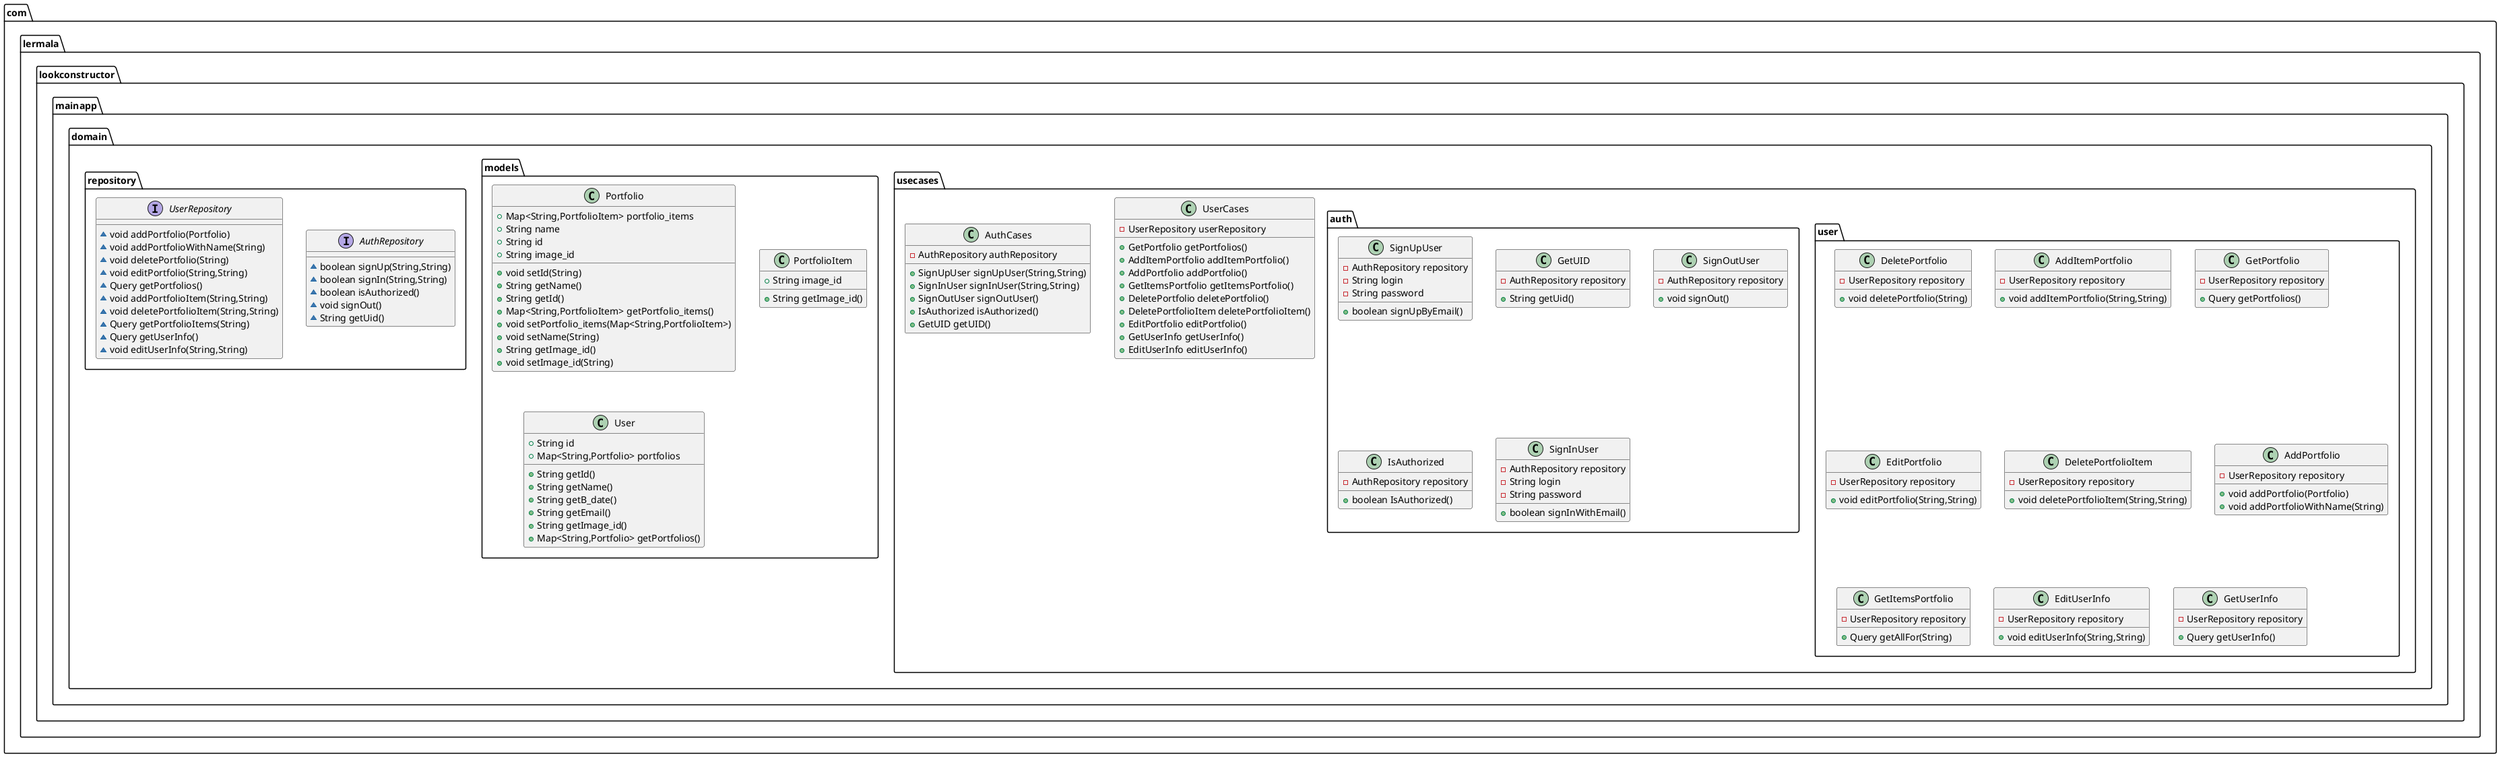 @startuml
class com.lermala.lookconstructor.mainapp.domain.usecases.user.DeletePortfolio {
- UserRepository repository
+ void deletePortfolio(String)
}
class com.lermala.lookconstructor.mainapp.domain.models.Portfolio {
+ Map<String,PortfolioItem> portfolio_items
+ String name
+ String id
+ String image_id
+ void setId(String)
+ String getName()
+ String getId()
+ Map<String,PortfolioItem> getPortfolio_items()
+ void setPortfolio_items(Map<String,PortfolioItem>)
+ void setName(String)
+ String getImage_id()
+ void setImage_id(String)
}
interface com.lermala.lookconstructor.mainapp.domain.repository.AuthRepository {
~ boolean signUp(String,String)
~ boolean signIn(String,String)
~ boolean isAuthorized()
~ void signOut()
~ String getUid()
}
class com.lermala.lookconstructor.mainapp.domain.usecases.user.AddItemPortfolio {
- UserRepository repository
+ void addItemPortfolio(String,String)
}
class com.lermala.lookconstructor.mainapp.domain.usecases.auth.SignUpUser {
- AuthRepository repository
- String login
- String password
+ boolean signUpByEmail()
}
class com.lermala.lookconstructor.mainapp.domain.usecases.user.GetPortfolio {
- UserRepository repository
+ Query getPortfolios()
}
class com.lermala.lookconstructor.mainapp.domain.usecases.UserCases {
- UserRepository userRepository
+ GetPortfolio getPortfolios()
+ AddItemPortfolio addItemPortfolio()
+ AddPortfolio addPortfolio()
+ GetItemsPortfolio getItemsPortfolio()
+ DeletePortfolio deletePortfolio()
+ DeletePortfolioItem deletePortfolioItem()
+ EditPortfolio editPortfolio()
+ GetUserInfo getUserInfo()
+ EditUserInfo editUserInfo()
}
interface com.lermala.lookconstructor.mainapp.domain.repository.UserRepository {
~ void addPortfolio(Portfolio)
~ void addPortfolioWithName(String)
~ void deletePortfolio(String)
~ void editPortfolio(String,String)
~ Query getPortfolios()
~ void addPortfolioItem(String,String)
~ void deletePortfolioItem(String,String)
~ Query getPortfolioItems(String)
~ Query getUserInfo()
~ void editUserInfo(String,String)
}
class com.lermala.lookconstructor.mainapp.domain.usecases.user.EditPortfolio {
- UserRepository repository
+ void editPortfolio(String,String)
}
class com.lermala.lookconstructor.mainapp.domain.usecases.user.DeletePortfolioItem {
- UserRepository repository
+ void deletePortfolioItem(String,String)
}
class com.lermala.lookconstructor.mainapp.domain.usecases.auth.GetUID {
- AuthRepository repository
+ String getUid()
}
class com.lermala.lookconstructor.mainapp.domain.usecases.auth.SignOutUser {
- AuthRepository repository
+ void signOut()
}
class com.lermala.lookconstructor.mainapp.domain.usecases.user.AddPortfolio {
- UserRepository repository
+ void addPortfolio(Portfolio)
+ void addPortfolioWithName(String)
}
class com.lermala.lookconstructor.mainapp.domain.usecases.user.GetItemsPortfolio {
- UserRepository repository
+ Query getAllFor(String)
}
class com.lermala.lookconstructor.mainapp.domain.usecases.auth.IsAuthorized {
- AuthRepository repository
+ boolean IsAuthorized()
}
class com.lermala.lookconstructor.mainapp.domain.models.PortfolioItem {
+ String image_id
+ String getImage_id()
}
class com.lermala.lookconstructor.mainapp.domain.usecases.user.EditUserInfo {
- UserRepository repository
+ void editUserInfo(String,String)
}
class com.lermala.lookconstructor.mainapp.domain.usecases.AuthCases {
- AuthRepository authRepository
+ SignUpUser signUpUser(String,String)
+ SignInUser signInUser(String,String)
+ SignOutUser signOutUser()
+ IsAuthorized isAuthorized()
+ GetUID getUID()
}
class com.lermala.lookconstructor.mainapp.domain.usecases.auth.SignInUser {
- AuthRepository repository
- String login
- String password
+ boolean signInWithEmail()
}
class com.lermala.lookconstructor.mainapp.domain.usecases.user.GetUserInfo {
- UserRepository repository
+ Query getUserInfo()
}
class com.lermala.lookconstructor.mainapp.domain.models.User {
+ String id
+ Map<String,Portfolio> portfolios
+ String getId()
+ String getName()
+ String getB_date()
+ String getEmail()
+ String getImage_id()
+ Map<String,Portfolio> getPortfolios()
}
@enduml